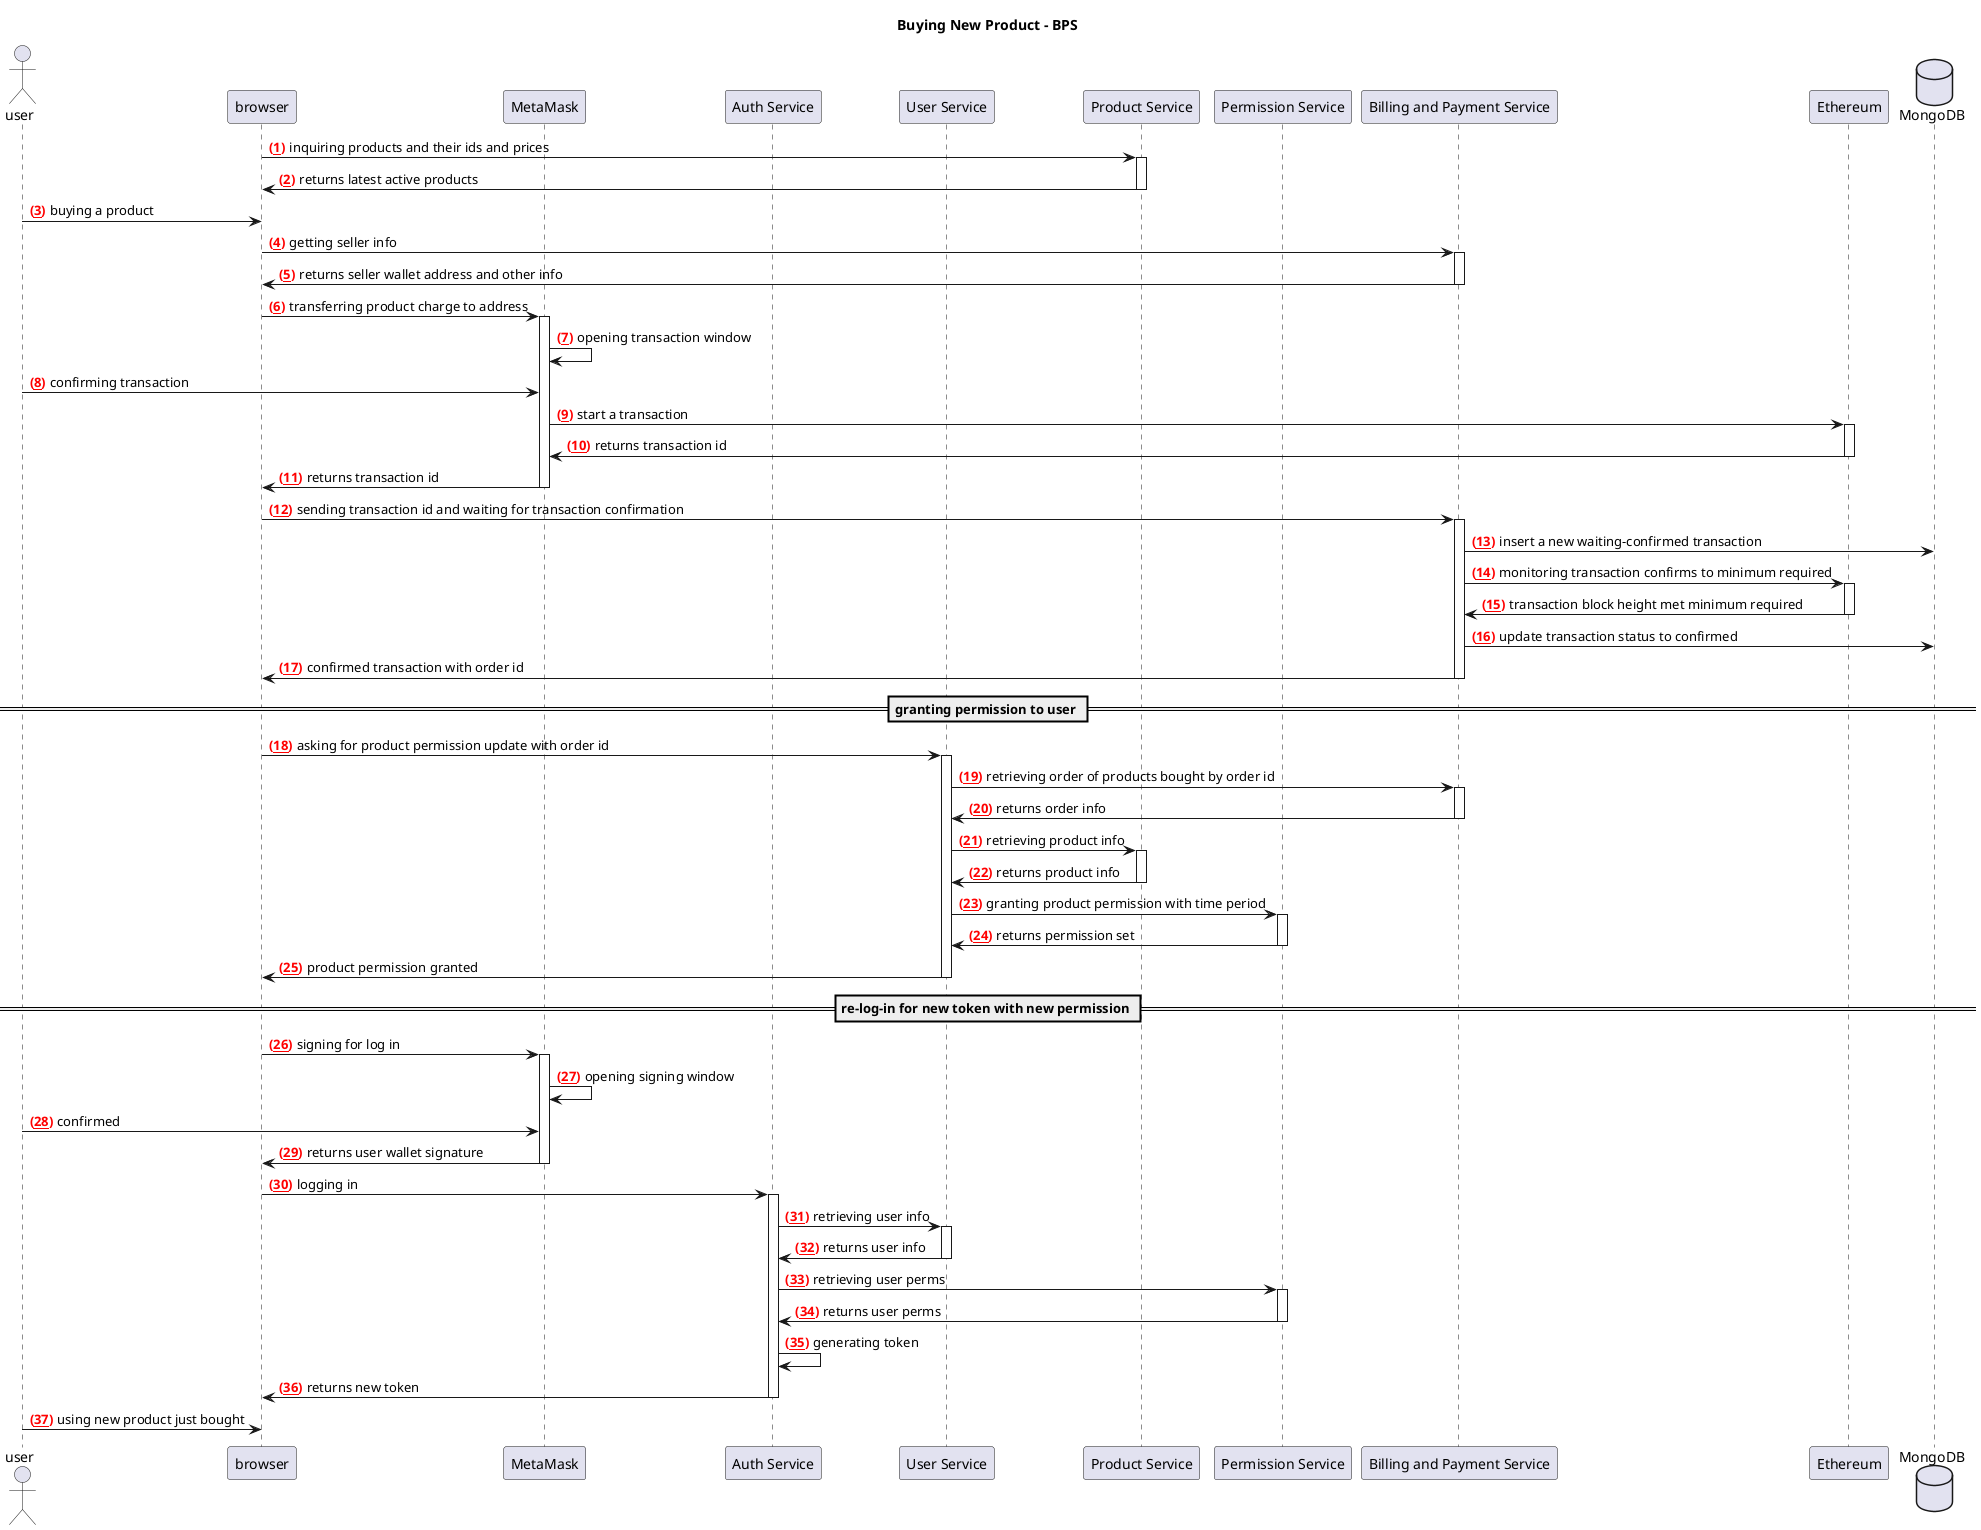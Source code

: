 @startuml
title Buying New Product - BPS

actor "user" as u
participant "browser" as b
participant "MetaMask" as mm
participant "Auth Service" as as
participant "User Service" as us
participant "Product Service" as ps
participant "Permission Service" as perms
participant "Billing and Payment Service" as bps
participant "Ethereum" as eth
database "MongoDB" as db

autonumber "<font color=red><b>(<u>##</u>)"

b -> ps: inquiring products and their ids and prices
activate ps
ps -> b: returns latest active products
deactivate ps

u -> b: buying a product

b -> bps: getting seller info
activate bps
bps -> b: returns seller wallet address and other info
deactivate bps

b -> mm: transferring product charge to address
activate mm
mm -> mm: opening transaction window
u -> mm: confirming transaction
mm -> eth: start a transaction
activate eth
eth -> mm: returns transaction id
deactivate eth
mm -> b: returns transaction id
deactivate mm

b -> bps: sending transaction id and waiting for transaction confirmation
activate bps
bps -> db: insert a new waiting-confirmed transaction
bps -> eth: monitoring transaction confirms to minimum required
activate eth
eth -> bps: transaction block height met minimum required
deactivate eth
bps -> db: update transaction status to confirmed
bps -> b: confirmed transaction with order id
deactivate bps

== granting permission to user ==

b -> us: asking for product permission update with order id
activate us
us -> bps: retrieving order of products bought by order id
activate bps
bps -> us: returns order info
deactivate bps
us -> ps: retrieving product info
activate ps
ps -> us: returns product info
deactivate ps
us -> perms: granting product permission with time period
activate perms
perms -> us: returns permission set
deactivate perms
us -> b: product permission granted 
deactivate us

== re-log-in for new token with new permission ==

b -> mm: signing for log in
activate mm
mm -> mm: opening signing window
u -> mm: confirmed
mm -> b: returns user wallet signature
deactivate mm
b -> as: logging in
activate as
as -> us: retrieving user info
activate us
us -> as: returns user info
deactivate us
as -> perms: retrieving user perms
activate perms
perms -> as: returns user perms
deactivate perms
as -> as: generating token
as -> b: returns new token
deactivate as
u -> b: using new product just bought

@enduml